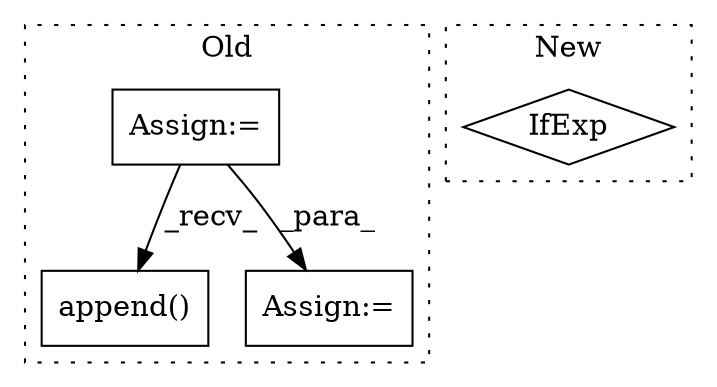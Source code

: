digraph G {
subgraph cluster0 {
1 [label="append()" a="75" s="624,649" l="12,1" shape="box"];
3 [label="Assign:=" a="68" s="299" l="3" shape="box"];
4 [label="Assign:=" a="68" s="733" l="3" shape="box"];
label = "Old";
style="dotted";
}
subgraph cluster1 {
2 [label="IfExp" a="51" s="545,554" l="4,6" shape="diamond"];
label = "New";
style="dotted";
}
3 -> 1 [label="_recv_"];
3 -> 4 [label="_para_"];
}